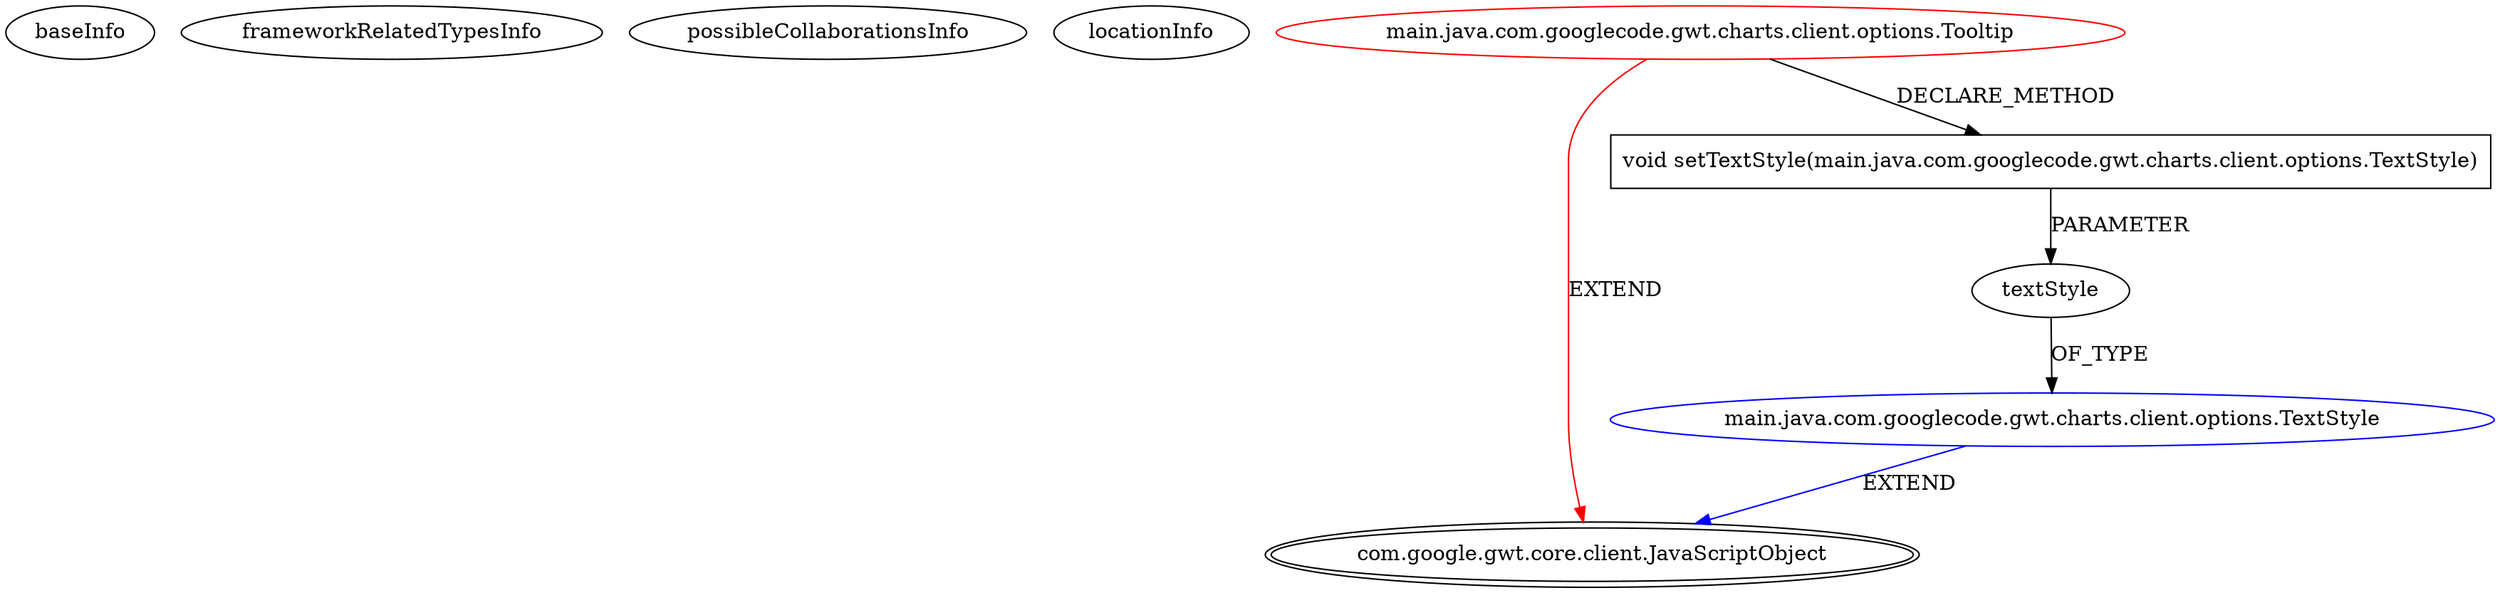 digraph {
baseInfo[graphId=3280,category="extension_graph",isAnonymous=false,possibleRelation=true]
frameworkRelatedTypesInfo[0="com.google.gwt.core.client.JavaScriptObject"]
possibleCollaborationsInfo[0="3280~CLIENT_METHOD_DECLARATION-PARAMETER_DECLARATION-~com.google.gwt.core.client.JavaScriptObject ~com.google.gwt.core.client.JavaScriptObject ~false~false"]
locationInfo[projectName="jnorthrup-gwt-charts",filePath="/jnorthrup-gwt-charts/gwt-charts-master/gwt-charts/src/main/java/com/googlecode/gwt/charts/client/options/Tooltip.java",contextSignature="Tooltip",graphId="3280"]
0[label="main.java.com.googlecode.gwt.charts.client.options.Tooltip",vertexType="ROOT_CLIENT_CLASS_DECLARATION",isFrameworkType=false,color=red]
1[label="com.google.gwt.core.client.JavaScriptObject",vertexType="FRAMEWORK_CLASS_TYPE",isFrameworkType=true,peripheries=2]
10[label="void setTextStyle(main.java.com.googlecode.gwt.charts.client.options.TextStyle)",vertexType="CLIENT_METHOD_DECLARATION",isFrameworkType=false,shape=box]
11[label="textStyle",vertexType="PARAMETER_DECLARATION",isFrameworkType=false]
12[label="main.java.com.googlecode.gwt.charts.client.options.TextStyle",vertexType="REFERENCE_CLIENT_CLASS_DECLARATION",isFrameworkType=false,color=blue]
0->1[label="EXTEND",color=red]
0->10[label="DECLARE_METHOD"]
12->1[label="EXTEND",color=blue]
11->12[label="OF_TYPE"]
10->11[label="PARAMETER"]
}
